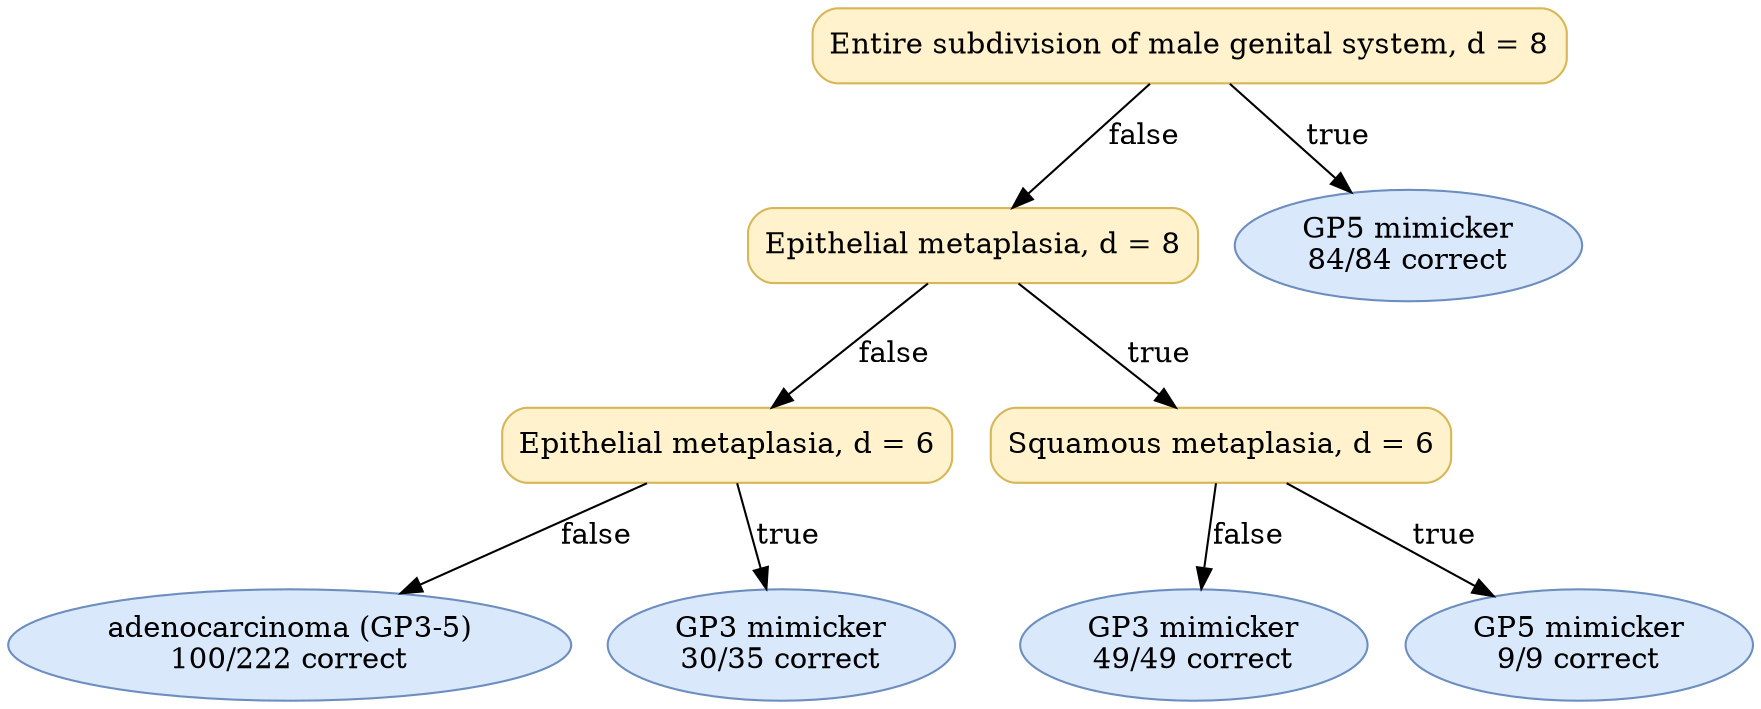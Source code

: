 digraph "DT" {
fontname="Times-Roman";
label="";
node [fontname="Times-Roman"];
Node1 [color="#D6B656", fillcolor="#FFF2CC", label="Entire subdivision of male genital system, d = 8", shape="box", style="rounded,filled"];
Node2 [color="#D6B656", fillcolor="#FFF2CC", label="Epithelial metaplasia, d = 8", shape="box", style="rounded,filled"];
Node3 [color="#D6B656", fillcolor="#FFF2CC", label="Epithelial metaplasia, d = 6", shape="box", style="rounded,filled"];
Node4 [color="#6C8EBF", fillcolor="#DAE8FC", label=<adenocarcinoma (GP3-5)<br/>100/222 correct>, shape="ellipse", style="rounded,filled"];
Node5 [color="#6C8EBF", fillcolor="#DAE8FC", label=<GP3 mimicker<br/>30/35 correct>, shape="ellipse", style="rounded,filled"];
Node6 [color="#D6B656", fillcolor="#FFF2CC", label="Squamous metaplasia, d = 6", shape="box", style="rounded,filled"];
Node7 [color="#6C8EBF", fillcolor="#DAE8FC", label=<GP3 mimicker<br/>49/49 correct>, shape="ellipse", style="rounded,filled"];
Node8 [color="#6C8EBF", fillcolor="#DAE8FC", label=<GP5 mimicker<br/>9/9 correct>, shape="ellipse", style="rounded,filled"];
Node9 [color="#6C8EBF", fillcolor="#DAE8FC", label=<GP5 mimicker<br/>84/84 correct>, shape="ellipse", style="rounded,filled"];
Node1 -> Node2  [key=0, label="false"];
Node1 -> Node9  [key=0, label="true"];
Node2 -> Node3  [key=0, label="false"];
Node2 -> Node6  [key=0, label="true"];
Node3 -> Node4  [key=0, label="false"];
Node3 -> Node5  [key=0, label="true"];
Node6 -> Node7  [key=0, label="false"];
Node6 -> Node8  [key=0, label="true"];
}

